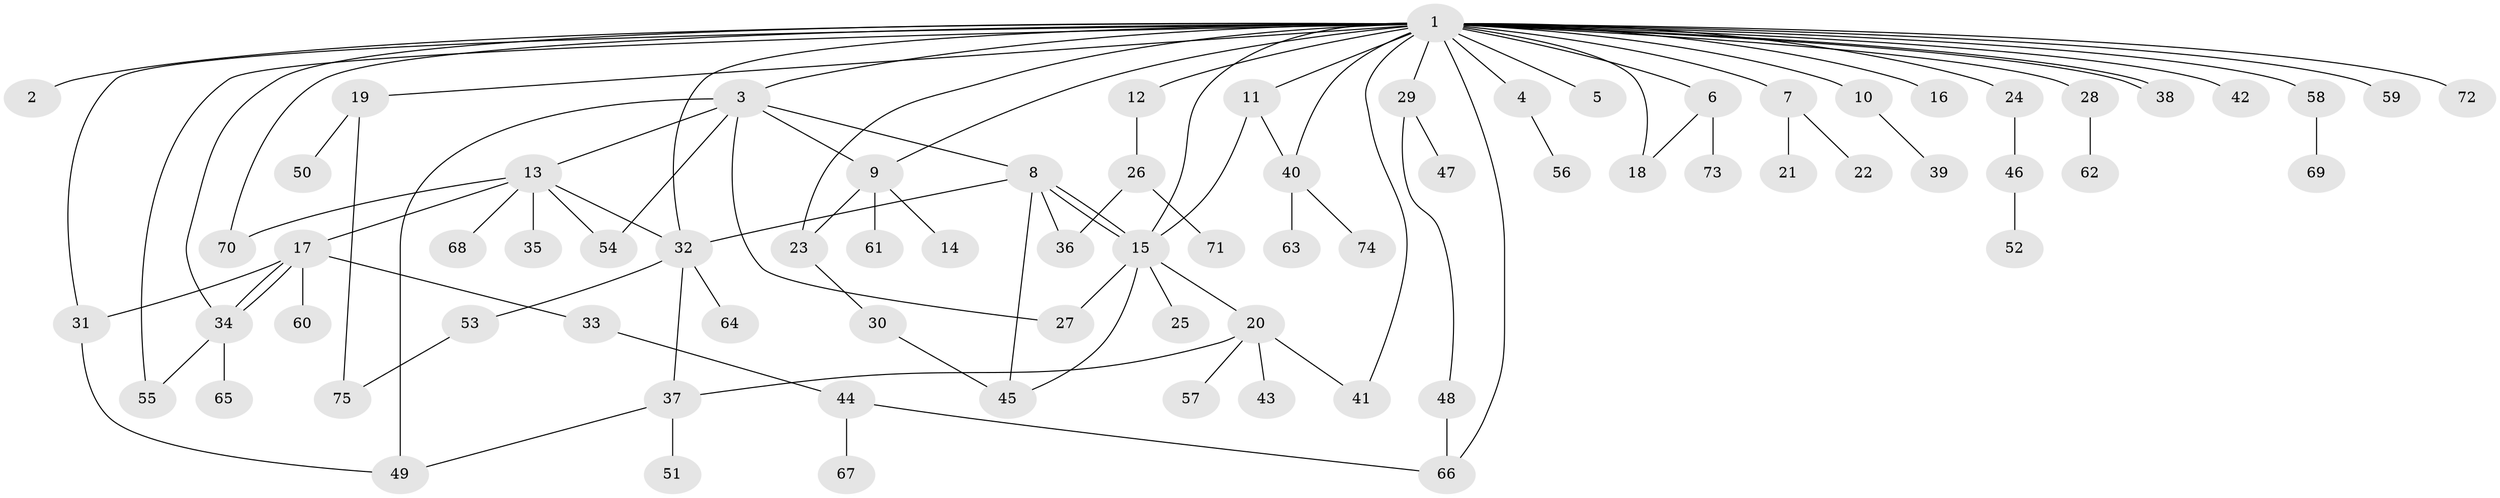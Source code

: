 // Generated by graph-tools (version 1.1) at 2025/14/03/09/25 04:14:33]
// undirected, 75 vertices, 101 edges
graph export_dot {
graph [start="1"]
  node [color=gray90,style=filled];
  1;
  2;
  3;
  4;
  5;
  6;
  7;
  8;
  9;
  10;
  11;
  12;
  13;
  14;
  15;
  16;
  17;
  18;
  19;
  20;
  21;
  22;
  23;
  24;
  25;
  26;
  27;
  28;
  29;
  30;
  31;
  32;
  33;
  34;
  35;
  36;
  37;
  38;
  39;
  40;
  41;
  42;
  43;
  44;
  45;
  46;
  47;
  48;
  49;
  50;
  51;
  52;
  53;
  54;
  55;
  56;
  57;
  58;
  59;
  60;
  61;
  62;
  63;
  64;
  65;
  66;
  67;
  68;
  69;
  70;
  71;
  72;
  73;
  74;
  75;
  1 -- 2;
  1 -- 3;
  1 -- 4;
  1 -- 5;
  1 -- 6;
  1 -- 7;
  1 -- 9;
  1 -- 10;
  1 -- 11;
  1 -- 12;
  1 -- 15;
  1 -- 16;
  1 -- 18;
  1 -- 19;
  1 -- 23;
  1 -- 24;
  1 -- 28;
  1 -- 29;
  1 -- 31;
  1 -- 32;
  1 -- 34;
  1 -- 38;
  1 -- 38;
  1 -- 40;
  1 -- 41;
  1 -- 42;
  1 -- 55;
  1 -- 58;
  1 -- 59;
  1 -- 66;
  1 -- 70;
  1 -- 72;
  3 -- 8;
  3 -- 9;
  3 -- 13;
  3 -- 27;
  3 -- 49;
  3 -- 54;
  4 -- 56;
  6 -- 18;
  6 -- 73;
  7 -- 21;
  7 -- 22;
  8 -- 15;
  8 -- 15;
  8 -- 32;
  8 -- 36;
  8 -- 45;
  9 -- 14;
  9 -- 23;
  9 -- 61;
  10 -- 39;
  11 -- 15;
  11 -- 40;
  12 -- 26;
  13 -- 17;
  13 -- 32;
  13 -- 35;
  13 -- 54;
  13 -- 68;
  13 -- 70;
  15 -- 20;
  15 -- 25;
  15 -- 27;
  15 -- 45;
  17 -- 31;
  17 -- 33;
  17 -- 34;
  17 -- 34;
  17 -- 60;
  19 -- 50;
  19 -- 75;
  20 -- 37;
  20 -- 41;
  20 -- 43;
  20 -- 57;
  23 -- 30;
  24 -- 46;
  26 -- 36;
  26 -- 71;
  28 -- 62;
  29 -- 47;
  29 -- 48;
  30 -- 45;
  31 -- 49;
  32 -- 37;
  32 -- 53;
  32 -- 64;
  33 -- 44;
  34 -- 55;
  34 -- 65;
  37 -- 49;
  37 -- 51;
  40 -- 63;
  40 -- 74;
  44 -- 66;
  44 -- 67;
  46 -- 52;
  48 -- 66;
  53 -- 75;
  58 -- 69;
}
